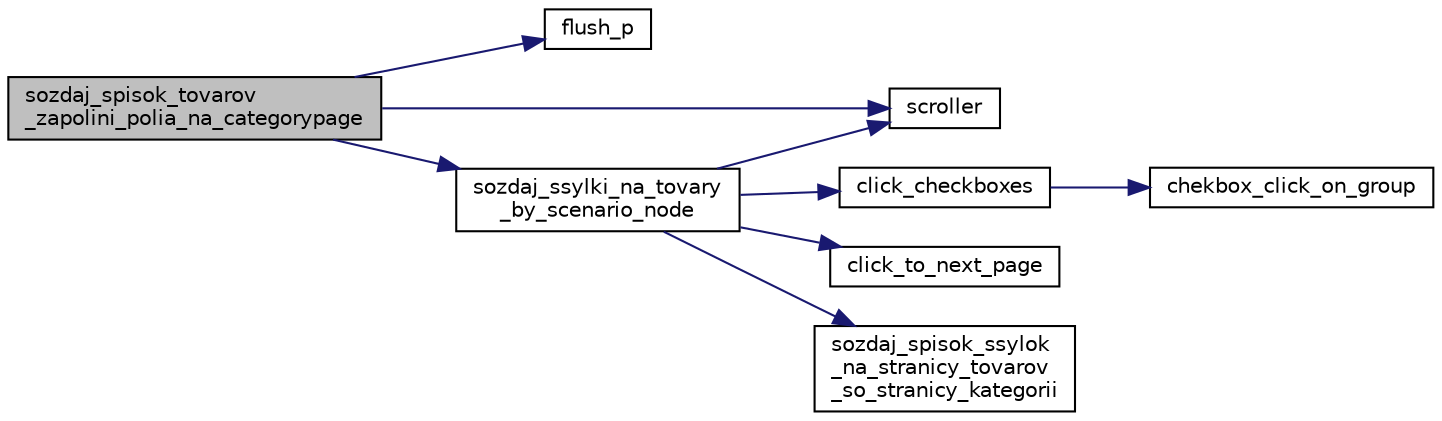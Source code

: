 digraph "sozdaj_spisok_tovarov_zapolini_polia_na_categorypage"
{
 // LATEX_PDF_SIZE
  edge [fontname="Helvetica",fontsize="10",labelfontname="Helvetica",labelfontsize="10"];
  node [fontname="Helvetica",fontsize="10",shape=record];
  rankdir="LR";
  Node1 [label="sozdaj_spisok_tovarov\l_zapolini_polia_na_categorypage",height=0.2,width=0.4,color="black", fillcolor="grey75", style="filled", fontcolor="black",tooltip=" "];
  Node1 -> Node2 [color="midnightblue",fontsize="10",style="solid",fontname="Helvetica"];
  Node2 [label="flush_p",height=0.2,width=0.4,color="black", fillcolor="white", style="filled",URL="$d9/df5/namespaceexecute__products.html#abe13106385917ed6aee695ef436cbeb1",tooltip=" "];
  Node1 -> Node3 [color="midnightblue",fontsize="10",style="solid",fontname="Helvetica"];
  Node3 [label="scroller",height=0.2,width=0.4,color="black", fillcolor="white", style="filled",URL="$d9/df5/namespaceexecute__products.html#ae6d81733b04b93524541c4389d35899d",tooltip=" "];
  Node1 -> Node4 [color="midnightblue",fontsize="10",style="solid",fontname="Helvetica"];
  Node4 [label="sozdaj_ssylki_na_tovary\l_by_scenario_node",height=0.2,width=0.4,color="black", fillcolor="white", style="filled",URL="$d9/df5/namespaceexecute__products.html#a08e20fb43072937eebe178766782717b",tooltip=" "];
  Node4 -> Node5 [color="midnightblue",fontsize="10",style="solid",fontname="Helvetica"];
  Node5 [label="click_checkboxes",height=0.2,width=0.4,color="black", fillcolor="white", style="filled",URL="$d9/df5/namespaceexecute__products.html#aebf4fdf90e1f8bc0a2a737291bcd0b37",tooltip=" "];
  Node5 -> Node6 [color="midnightblue",fontsize="10",style="solid",fontname="Helvetica"];
  Node6 [label="chekbox_click_on_group",height=0.2,width=0.4,color="black", fillcolor="white", style="filled",URL="$d9/df5/namespaceexecute__products.html#abdd7c136691c67834cd261ff85ea6dce",tooltip=" "];
  Node4 -> Node7 [color="midnightblue",fontsize="10",style="solid",fontname="Helvetica"];
  Node7 [label="click_to_next_page",height=0.2,width=0.4,color="black", fillcolor="white", style="filled",URL="$d9/df5/namespaceexecute__products.html#ae3f60c3d5cb53d6c4f860c098a1ddae5",tooltip=" "];
  Node4 -> Node3 [color="midnightblue",fontsize="10",style="solid",fontname="Helvetica"];
  Node4 -> Node8 [color="midnightblue",fontsize="10",style="solid",fontname="Helvetica"];
  Node8 [label="sozdaj_spisok_ssylok\l_na_stranicy_tovarov\l_so_stranicy_kategorii",height=0.2,width=0.4,color="black", fillcolor="white", style="filled",URL="$d9/df5/namespaceexecute__products.html#a113bfb67715433c772d1e7c1356eaf86",tooltip=" "];
}
